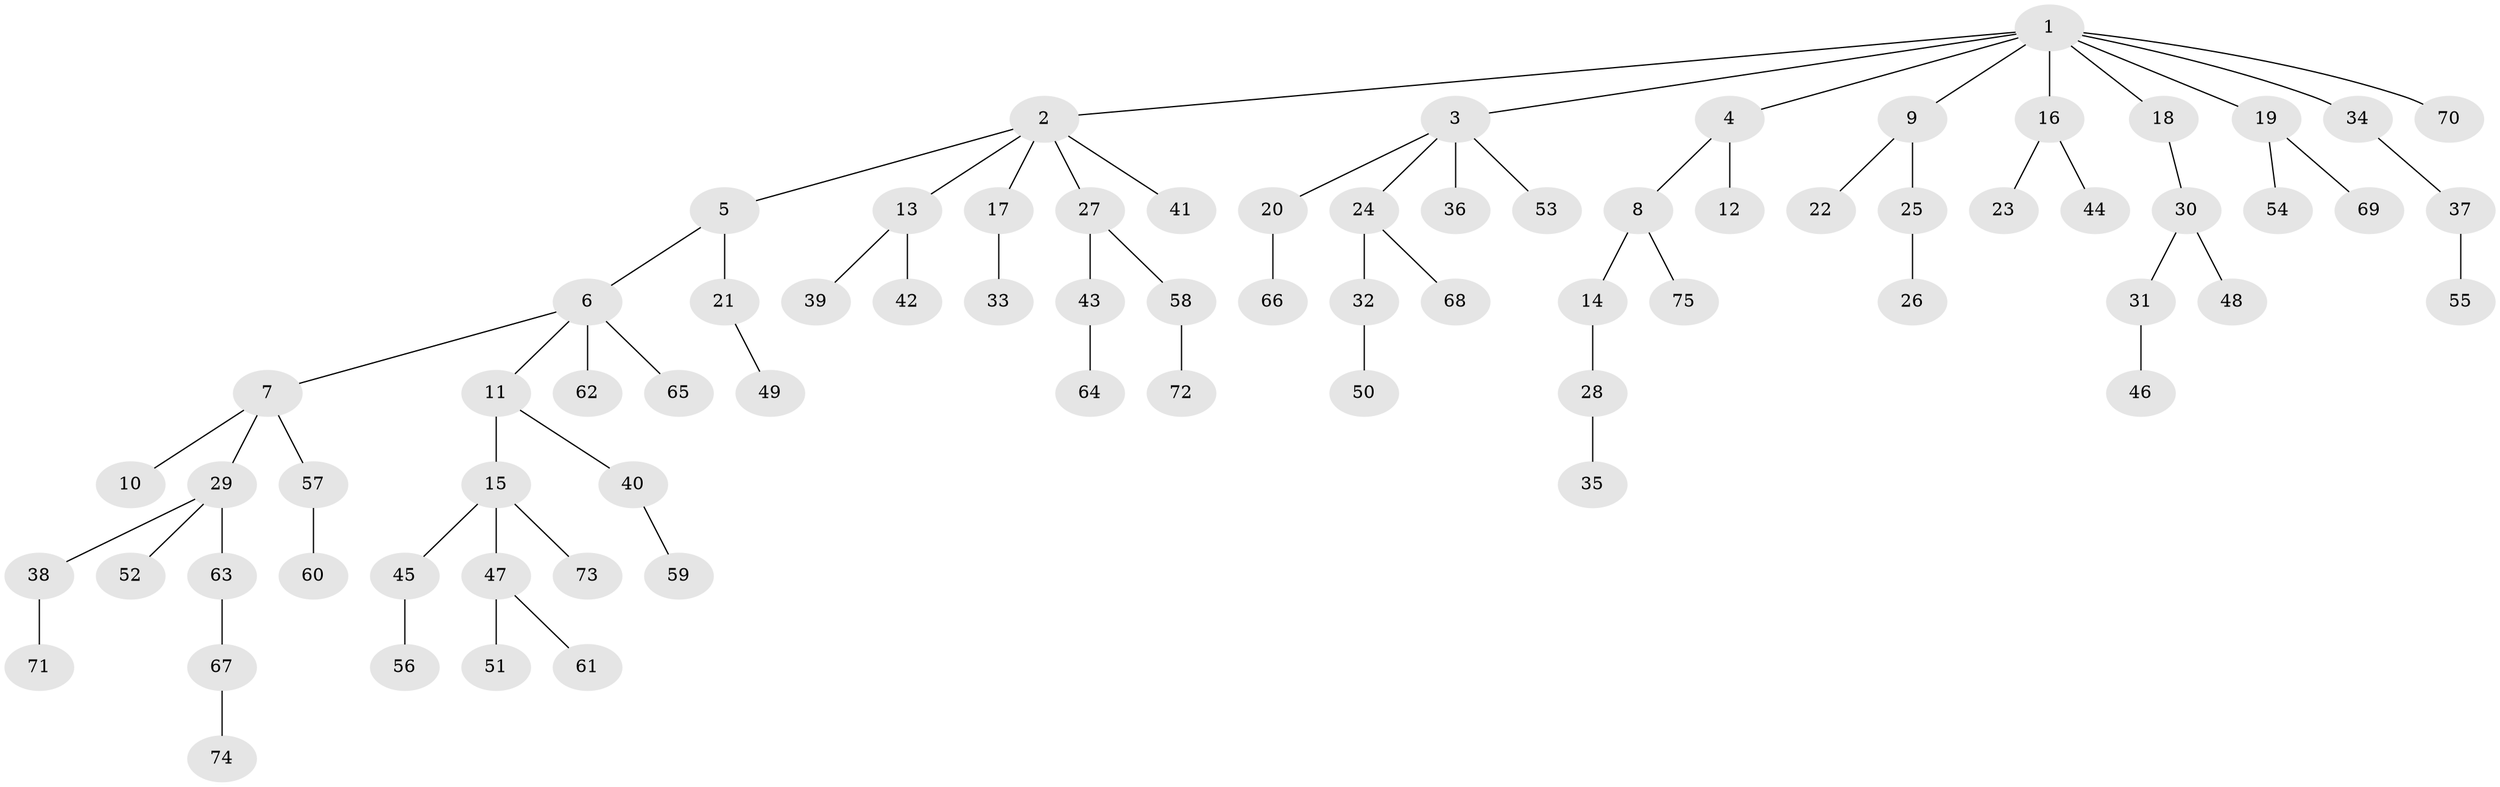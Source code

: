 // coarse degree distribution, {2: 0.34210526315789475, 1: 0.4473684210526316, 3: 0.13157894736842105, 4: 0.05263157894736842, 8: 0.02631578947368421}
// Generated by graph-tools (version 1.1) at 2025/37/03/04/25 23:37:26]
// undirected, 75 vertices, 74 edges
graph export_dot {
  node [color=gray90,style=filled];
  1;
  2;
  3;
  4;
  5;
  6;
  7;
  8;
  9;
  10;
  11;
  12;
  13;
  14;
  15;
  16;
  17;
  18;
  19;
  20;
  21;
  22;
  23;
  24;
  25;
  26;
  27;
  28;
  29;
  30;
  31;
  32;
  33;
  34;
  35;
  36;
  37;
  38;
  39;
  40;
  41;
  42;
  43;
  44;
  45;
  46;
  47;
  48;
  49;
  50;
  51;
  52;
  53;
  54;
  55;
  56;
  57;
  58;
  59;
  60;
  61;
  62;
  63;
  64;
  65;
  66;
  67;
  68;
  69;
  70;
  71;
  72;
  73;
  74;
  75;
  1 -- 2;
  1 -- 3;
  1 -- 4;
  1 -- 9;
  1 -- 16;
  1 -- 18;
  1 -- 19;
  1 -- 34;
  1 -- 70;
  2 -- 5;
  2 -- 13;
  2 -- 17;
  2 -- 27;
  2 -- 41;
  3 -- 20;
  3 -- 24;
  3 -- 36;
  3 -- 53;
  4 -- 8;
  4 -- 12;
  5 -- 6;
  5 -- 21;
  6 -- 7;
  6 -- 11;
  6 -- 62;
  6 -- 65;
  7 -- 10;
  7 -- 29;
  7 -- 57;
  8 -- 14;
  8 -- 75;
  9 -- 22;
  9 -- 25;
  11 -- 15;
  11 -- 40;
  13 -- 39;
  13 -- 42;
  14 -- 28;
  15 -- 45;
  15 -- 47;
  15 -- 73;
  16 -- 23;
  16 -- 44;
  17 -- 33;
  18 -- 30;
  19 -- 54;
  19 -- 69;
  20 -- 66;
  21 -- 49;
  24 -- 32;
  24 -- 68;
  25 -- 26;
  27 -- 43;
  27 -- 58;
  28 -- 35;
  29 -- 38;
  29 -- 52;
  29 -- 63;
  30 -- 31;
  30 -- 48;
  31 -- 46;
  32 -- 50;
  34 -- 37;
  37 -- 55;
  38 -- 71;
  40 -- 59;
  43 -- 64;
  45 -- 56;
  47 -- 51;
  47 -- 61;
  57 -- 60;
  58 -- 72;
  63 -- 67;
  67 -- 74;
}
